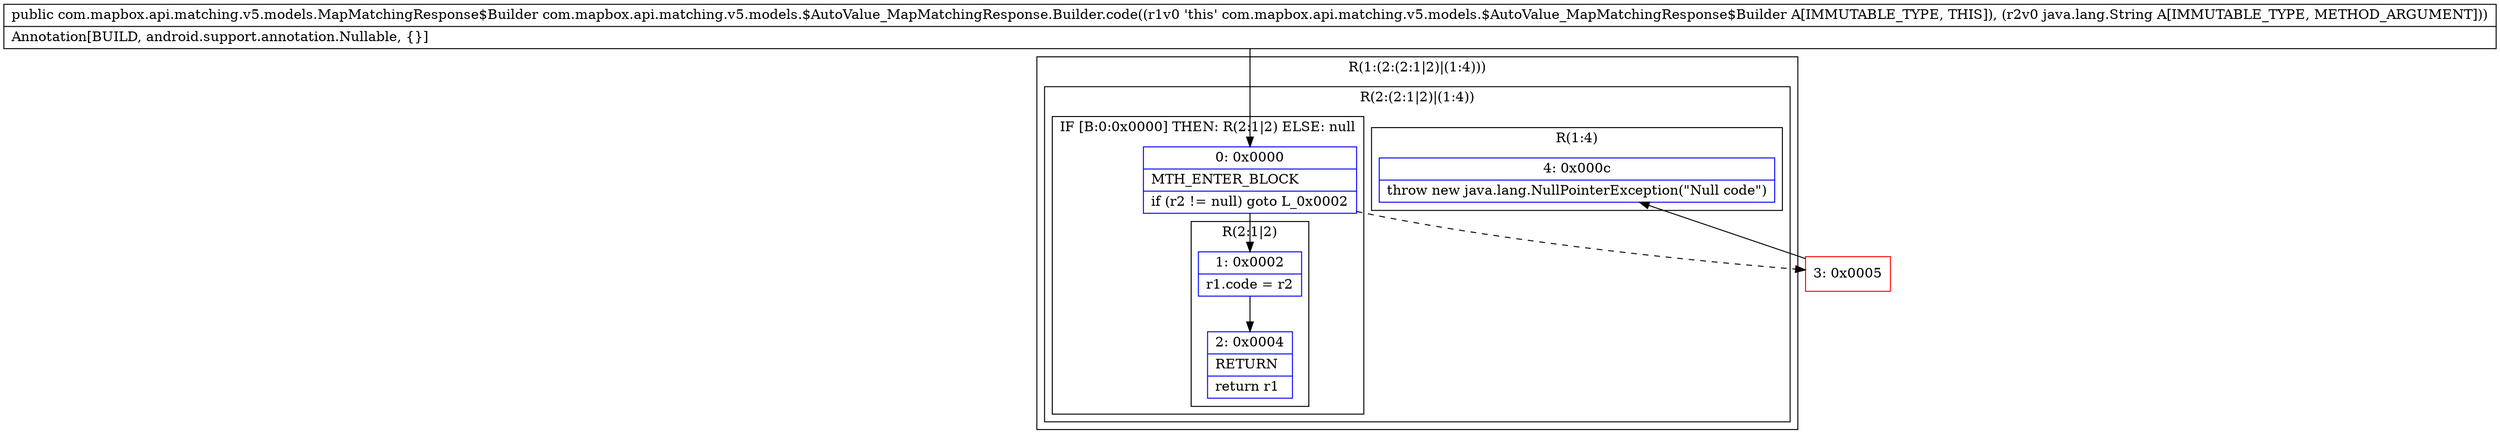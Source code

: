 digraph "CFG forcom.mapbox.api.matching.v5.models.$AutoValue_MapMatchingResponse.Builder.code(Ljava\/lang\/String;)Lcom\/mapbox\/api\/matching\/v5\/models\/MapMatchingResponse$Builder;" {
subgraph cluster_Region_481140673 {
label = "R(1:(2:(2:1|2)|(1:4)))";
node [shape=record,color=blue];
subgraph cluster_Region_1979583758 {
label = "R(2:(2:1|2)|(1:4))";
node [shape=record,color=blue];
subgraph cluster_IfRegion_1781175112 {
label = "IF [B:0:0x0000] THEN: R(2:1|2) ELSE: null";
node [shape=record,color=blue];
Node_0 [shape=record,label="{0\:\ 0x0000|MTH_ENTER_BLOCK\l|if (r2 != null) goto L_0x0002\l}"];
subgraph cluster_Region_387380068 {
label = "R(2:1|2)";
node [shape=record,color=blue];
Node_1 [shape=record,label="{1\:\ 0x0002|r1.code = r2\l}"];
Node_2 [shape=record,label="{2\:\ 0x0004|RETURN\l|return r1\l}"];
}
}
subgraph cluster_Region_1731536336 {
label = "R(1:4)";
node [shape=record,color=blue];
Node_4 [shape=record,label="{4\:\ 0x000c|throw new java.lang.NullPointerException(\"Null code\")\l}"];
}
}
}
Node_3 [shape=record,color=red,label="{3\:\ 0x0005}"];
MethodNode[shape=record,label="{public com.mapbox.api.matching.v5.models.MapMatchingResponse$Builder com.mapbox.api.matching.v5.models.$AutoValue_MapMatchingResponse.Builder.code((r1v0 'this' com.mapbox.api.matching.v5.models.$AutoValue_MapMatchingResponse$Builder A[IMMUTABLE_TYPE, THIS]), (r2v0 java.lang.String A[IMMUTABLE_TYPE, METHOD_ARGUMENT]))  | Annotation[BUILD, android.support.annotation.Nullable, \{\}]\l}"];
MethodNode -> Node_0;
Node_0 -> Node_1;
Node_0 -> Node_3[style=dashed];
Node_1 -> Node_2;
Node_3 -> Node_4;
}

